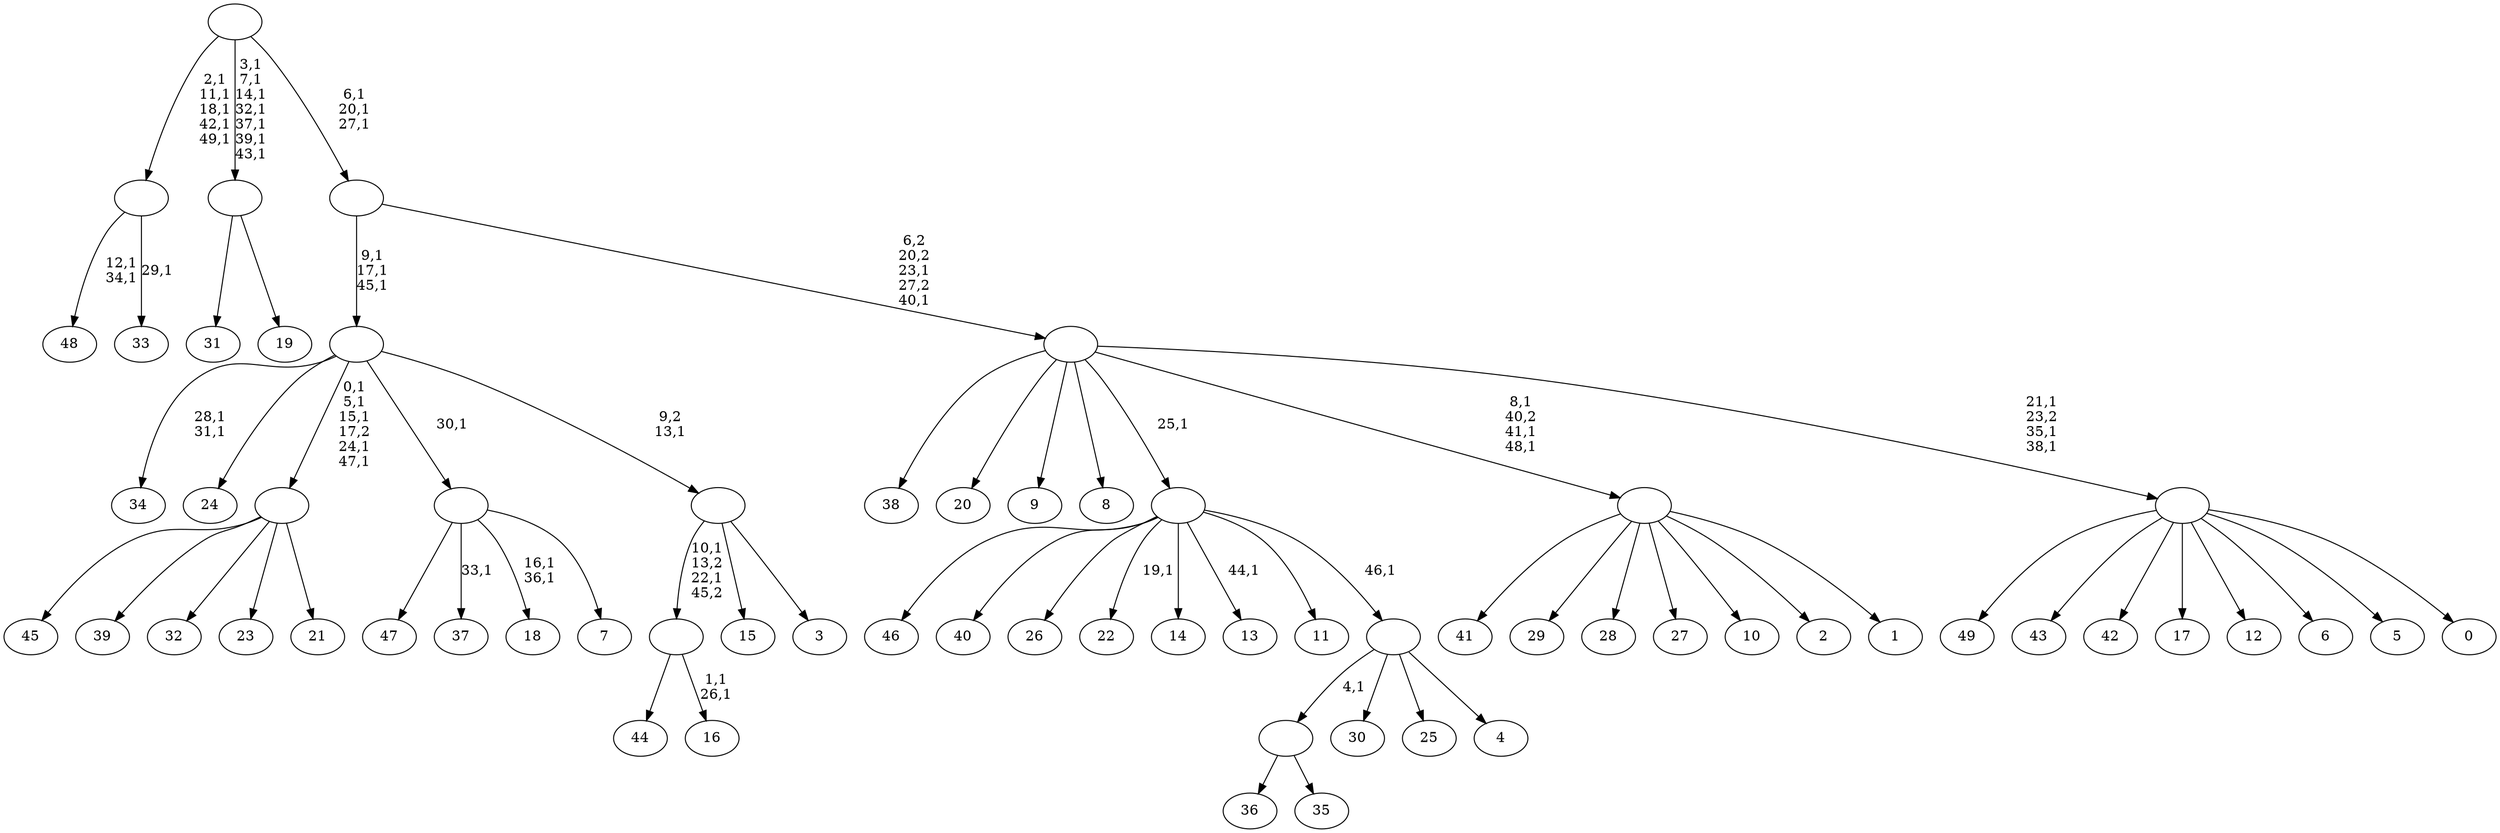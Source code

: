 digraph T {
	100 [label="49"]
	99 [label="48"]
	96 [label="47"]
	95 [label="46"]
	94 [label="45"]
	93 [label="44"]
	92 [label="43"]
	91 [label="42"]
	90 [label="41"]
	89 [label="40"]
	88 [label="39"]
	87 [label="38"]
	86 [label="37"]
	84 [label="36"]
	83 [label="35"]
	82 [label=""]
	81 [label="34"]
	78 [label="33"]
	76 [label=""]
	71 [label="32"]
	70 [label="31"]
	69 [label="30"]
	68 [label="29"]
	67 [label="28"]
	66 [label="27"]
	65 [label="26"]
	64 [label="25"]
	63 [label="24"]
	62 [label="23"]
	61 [label="22"]
	59 [label="21"]
	58 [label=""]
	53 [label="20"]
	52 [label="19"]
	51 [label=""]
	44 [label="18"]
	41 [label="17"]
	40 [label="16"]
	37 [label=""]
	35 [label="15"]
	34 [label="14"]
	33 [label="13"]
	31 [label="12"]
	30 [label="11"]
	29 [label="10"]
	28 [label="9"]
	27 [label="8"]
	26 [label="7"]
	25 [label=""]
	24 [label="6"]
	23 [label="5"]
	22 [label="4"]
	21 [label=""]
	20 [label=""]
	19 [label="3"]
	18 [label=""]
	17 [label=""]
	14 [label="2"]
	13 [label="1"]
	12 [label=""]
	9 [label="0"]
	8 [label=""]
	5 [label=""]
	3 [label=""]
	0 [label=""]
	82 -> 84 [label=""]
	82 -> 83 [label=""]
	76 -> 78 [label="29,1"]
	76 -> 99 [label="12,1\n34,1"]
	58 -> 94 [label=""]
	58 -> 88 [label=""]
	58 -> 71 [label=""]
	58 -> 62 [label=""]
	58 -> 59 [label=""]
	51 -> 70 [label=""]
	51 -> 52 [label=""]
	37 -> 40 [label="1,1\n26,1"]
	37 -> 93 [label=""]
	25 -> 44 [label="16,1\n36,1"]
	25 -> 86 [label="33,1"]
	25 -> 96 [label=""]
	25 -> 26 [label=""]
	21 -> 82 [label="4,1"]
	21 -> 69 [label=""]
	21 -> 64 [label=""]
	21 -> 22 [label=""]
	20 -> 33 [label="44,1"]
	20 -> 61 [label="19,1"]
	20 -> 95 [label=""]
	20 -> 89 [label=""]
	20 -> 65 [label=""]
	20 -> 34 [label=""]
	20 -> 30 [label=""]
	20 -> 21 [label="46,1"]
	18 -> 37 [label="10,1\n13,2\n22,1\n45,2"]
	18 -> 35 [label=""]
	18 -> 19 [label=""]
	17 -> 58 [label="0,1\n5,1\n15,1\n17,2\n24,1\n47,1"]
	17 -> 81 [label="28,1\n31,1"]
	17 -> 63 [label=""]
	17 -> 25 [label="30,1"]
	17 -> 18 [label="9,2\n13,1"]
	12 -> 90 [label=""]
	12 -> 68 [label=""]
	12 -> 67 [label=""]
	12 -> 66 [label=""]
	12 -> 29 [label=""]
	12 -> 14 [label=""]
	12 -> 13 [label=""]
	8 -> 100 [label=""]
	8 -> 92 [label=""]
	8 -> 91 [label=""]
	8 -> 41 [label=""]
	8 -> 31 [label=""]
	8 -> 24 [label=""]
	8 -> 23 [label=""]
	8 -> 9 [label=""]
	5 -> 8 [label="21,1\n23,2\n35,1\n38,1"]
	5 -> 12 [label="8,1\n40,2\n41,1\n48,1"]
	5 -> 87 [label=""]
	5 -> 53 [label=""]
	5 -> 28 [label=""]
	5 -> 27 [label=""]
	5 -> 20 [label="25,1"]
	3 -> 5 [label="6,2\n20,2\n23,1\n27,2\n40,1"]
	3 -> 17 [label="9,1\n17,1\n45,1"]
	0 -> 3 [label="6,1\n20,1\n27,1"]
	0 -> 51 [label="3,1\n7,1\n14,1\n32,1\n37,1\n39,1\n43,1"]
	0 -> 76 [label="2,1\n11,1\n18,1\n42,1\n49,1"]
}
